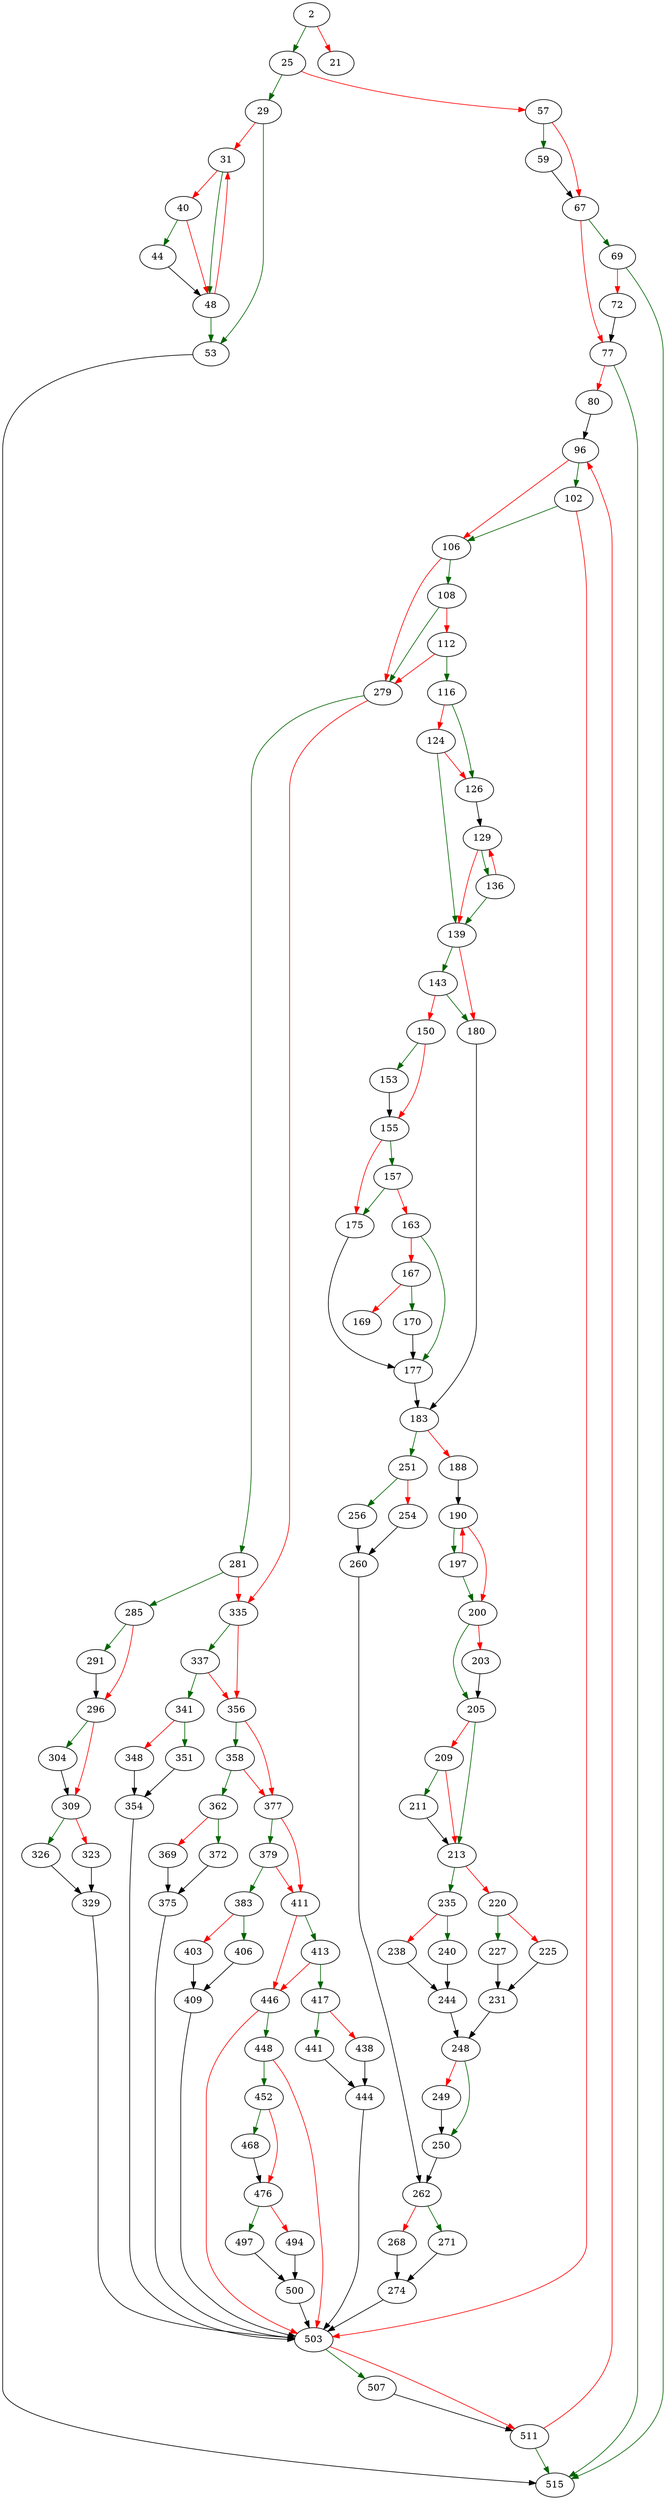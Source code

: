 strict digraph "who" {
	// Node definitions.
	2 [entry=true];
	25;
	21;
	29;
	57;
	53;
	31;
	48;
	40;
	44;
	515;
	59;
	67;
	69;
	77;
	72;
	80;
	96;
	102;
	106;
	503;
	108;
	279;
	112;
	116;
	126;
	124;
	139;
	129;
	136;
	143;
	180;
	150;
	153;
	155;
	157;
	175;
	163;
	177;
	167;
	170;
	169;
	183;
	251;
	188;
	190;
	197;
	200;
	205;
	203;
	213;
	209;
	211;
	235;
	220;
	227;
	225;
	231;
	248;
	240;
	238;
	244;
	250;
	249;
	262;
	256;
	254;
	260;
	271;
	268;
	274;
	281;
	335;
	285;
	291;
	296;
	304;
	309;
	326;
	323;
	329;
	337;
	356;
	341;
	351;
	348;
	354;
	358;
	377;
	362;
	372;
	369;
	375;
	379;
	411;
	383;
	406;
	403;
	409;
	413;
	446;
	417;
	441;
	438;
	444;
	448;
	452;
	468;
	476;
	497;
	494;
	500;
	507;
	511;

	// Edge definitions.
	2 -> 25 [
		color=darkgreen
		cond=true
	];
	2 -> 21 [
		color=red
		cond=false
	];
	25 -> 29 [
		color=darkgreen
		cond=true
	];
	25 -> 57 [
		color=red
		cond=false
	];
	29 -> 53 [
		color=darkgreen
		cond=true
	];
	29 -> 31 [
		color=red
		cond=false
	];
	57 -> 59 [
		color=darkgreen
		cond=true
	];
	57 -> 67 [
		color=red
		cond=false
	];
	53 -> 515;
	31 -> 48 [
		color=darkgreen
		cond=true
	];
	31 -> 40 [
		color=red
		cond=false
	];
	48 -> 53 [
		color=darkgreen
		cond=true
	];
	48 -> 31 [
		color=red
		cond=false
	];
	40 -> 48 [
		color=red
		cond=false
	];
	40 -> 44 [
		color=darkgreen
		cond=true
	];
	44 -> 48;
	59 -> 67;
	67 -> 69 [
		color=darkgreen
		cond=true
	];
	67 -> 77 [
		color=red
		cond=false
	];
	69 -> 515 [
		color=darkgreen
		cond=true
	];
	69 -> 72 [
		color=red
		cond=false
	];
	77 -> 515 [
		color=darkgreen
		cond=true
	];
	77 -> 80 [
		color=red
		cond=false
	];
	72 -> 77;
	80 -> 96;
	96 -> 102 [
		color=darkgreen
		cond=true
	];
	96 -> 106 [
		color=red
		cond=false
	];
	102 -> 106 [
		color=darkgreen
		cond=true
	];
	102 -> 503 [
		color=red
		cond=false
	];
	106 -> 108 [
		color=darkgreen
		cond=true
	];
	106 -> 279 [
		color=red
		cond=false
	];
	503 -> 507 [
		color=darkgreen
		cond=true
	];
	503 -> 511 [
		color=red
		cond=false
	];
	108 -> 279 [
		color=darkgreen
		cond=true
	];
	108 -> 112 [
		color=red
		cond=false
	];
	279 -> 281 [
		color=darkgreen
		cond=true
	];
	279 -> 335 [
		color=red
		cond=false
	];
	112 -> 279 [
		color=red
		cond=false
	];
	112 -> 116 [
		color=darkgreen
		cond=true
	];
	116 -> 126 [
		color=darkgreen
		cond=true
	];
	116 -> 124 [
		color=red
		cond=false
	];
	126 -> 129;
	124 -> 126 [
		color=red
		cond=false
	];
	124 -> 139 [
		color=darkgreen
		cond=true
	];
	139 -> 143 [
		color=darkgreen
		cond=true
	];
	139 -> 180 [
		color=red
		cond=false
	];
	129 -> 139 [
		color=red
		cond=false
	];
	129 -> 136 [
		color=darkgreen
		cond=true
	];
	136 -> 139 [
		color=darkgreen
		cond=true
	];
	136 -> 129 [
		color=red
		cond=false
	];
	143 -> 180 [
		color=darkgreen
		cond=true
	];
	143 -> 150 [
		color=red
		cond=false
	];
	180 -> 183;
	150 -> 153 [
		color=darkgreen
		cond=true
	];
	150 -> 155 [
		color=red
		cond=false
	];
	153 -> 155;
	155 -> 157 [
		color=darkgreen
		cond=true
	];
	155 -> 175 [
		color=red
		cond=false
	];
	157 -> 175 [
		color=darkgreen
		cond=true
	];
	157 -> 163 [
		color=red
		cond=false
	];
	175 -> 177;
	163 -> 177 [
		color=darkgreen
		cond=true
	];
	163 -> 167 [
		color=red
		cond=false
	];
	177 -> 183;
	167 -> 170 [
		color=darkgreen
		cond=true
	];
	167 -> 169 [
		color=red
		cond=false
	];
	170 -> 177;
	183 -> 251 [
		color=darkgreen
		cond=true
	];
	183 -> 188 [
		color=red
		cond=false
	];
	251 -> 256 [
		color=darkgreen
		cond=true
	];
	251 -> 254 [
		color=red
		cond=false
	];
	188 -> 190;
	190 -> 197 [
		color=darkgreen
		cond=true
	];
	190 -> 200 [
		color=red
		cond=false
	];
	197 -> 190 [
		color=red
		cond=false
	];
	197 -> 200 [
		color=darkgreen
		cond=true
	];
	200 -> 205 [
		color=darkgreen
		cond=true
	];
	200 -> 203 [
		color=red
		cond=false
	];
	205 -> 213 [
		color=darkgreen
		cond=true
	];
	205 -> 209 [
		color=red
		cond=false
	];
	203 -> 205;
	213 -> 235 [
		color=darkgreen
		cond=true
	];
	213 -> 220 [
		color=red
		cond=false
	];
	209 -> 213 [
		color=red
		cond=false
	];
	209 -> 211 [
		color=darkgreen
		cond=true
	];
	211 -> 213;
	235 -> 240 [
		color=darkgreen
		cond=true
	];
	235 -> 238 [
		color=red
		cond=false
	];
	220 -> 227 [
		color=darkgreen
		cond=true
	];
	220 -> 225 [
		color=red
		cond=false
	];
	227 -> 231;
	225 -> 231;
	231 -> 248;
	248 -> 250 [
		color=darkgreen
		cond=true
	];
	248 -> 249 [
		color=red
		cond=false
	];
	240 -> 244;
	238 -> 244;
	244 -> 248;
	250 -> 262;
	249 -> 250;
	262 -> 271 [
		color=darkgreen
		cond=true
	];
	262 -> 268 [
		color=red
		cond=false
	];
	256 -> 260;
	254 -> 260;
	260 -> 262;
	271 -> 274;
	268 -> 274;
	274 -> 503;
	281 -> 335 [
		color=red
		cond=false
	];
	281 -> 285 [
		color=darkgreen
		cond=true
	];
	335 -> 337 [
		color=darkgreen
		cond=true
	];
	335 -> 356 [
		color=red
		cond=false
	];
	285 -> 291 [
		color=darkgreen
		cond=true
	];
	285 -> 296 [
		color=red
		cond=false
	];
	291 -> 296;
	296 -> 304 [
		color=darkgreen
		cond=true
	];
	296 -> 309 [
		color=red
		cond=false
	];
	304 -> 309;
	309 -> 326 [
		color=darkgreen
		cond=true
	];
	309 -> 323 [
		color=red
		cond=false
	];
	326 -> 329;
	323 -> 329;
	329 -> 503;
	337 -> 356 [
		color=red
		cond=false
	];
	337 -> 341 [
		color=darkgreen
		cond=true
	];
	356 -> 358 [
		color=darkgreen
		cond=true
	];
	356 -> 377 [
		color=red
		cond=false
	];
	341 -> 351 [
		color=darkgreen
		cond=true
	];
	341 -> 348 [
		color=red
		cond=false
	];
	351 -> 354;
	348 -> 354;
	354 -> 503;
	358 -> 377 [
		color=red
		cond=false
	];
	358 -> 362 [
		color=darkgreen
		cond=true
	];
	377 -> 379 [
		color=darkgreen
		cond=true
	];
	377 -> 411 [
		color=red
		cond=false
	];
	362 -> 372 [
		color=darkgreen
		cond=true
	];
	362 -> 369 [
		color=red
		cond=false
	];
	372 -> 375;
	369 -> 375;
	375 -> 503;
	379 -> 411 [
		color=red
		cond=false
	];
	379 -> 383 [
		color=darkgreen
		cond=true
	];
	411 -> 413 [
		color=darkgreen
		cond=true
	];
	411 -> 446 [
		color=red
		cond=false
	];
	383 -> 406 [
		color=darkgreen
		cond=true
	];
	383 -> 403 [
		color=red
		cond=false
	];
	406 -> 409;
	403 -> 409;
	409 -> 503;
	413 -> 446 [
		color=red
		cond=false
	];
	413 -> 417 [
		color=darkgreen
		cond=true
	];
	446 -> 503 [
		color=red
		cond=false
	];
	446 -> 448 [
		color=darkgreen
		cond=true
	];
	417 -> 441 [
		color=darkgreen
		cond=true
	];
	417 -> 438 [
		color=red
		cond=false
	];
	441 -> 444;
	438 -> 444;
	444 -> 503;
	448 -> 503 [
		color=red
		cond=false
	];
	448 -> 452 [
		color=darkgreen
		cond=true
	];
	452 -> 468 [
		color=darkgreen
		cond=true
	];
	452 -> 476 [
		color=red
		cond=false
	];
	468 -> 476;
	476 -> 497 [
		color=darkgreen
		cond=true
	];
	476 -> 494 [
		color=red
		cond=false
	];
	497 -> 500;
	494 -> 500;
	500 -> 503;
	507 -> 511;
	511 -> 515 [
		color=darkgreen
		cond=true
	];
	511 -> 96 [
		color=red
		cond=false
	];
}